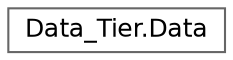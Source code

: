 digraph "Graphical Class Hierarchy"
{
 // LATEX_PDF_SIZE
  bgcolor="transparent";
  edge [fontname=Helvetica,fontsize=12,labelfontname=Helvetica,labelfontsize=10];
  node [fontname=Helvetica,fontsize=12,shape=box,height=0.2,width=0.4];
  rankdir="LR";
  Node0 [id="Node000000",label="Data_Tier.Data",height=0.2,width=0.4,color="grey40", fillcolor="white", style="filled",URL="$class_data___tier_1_1_data.html",tooltip="The Data class serves as a centralized data manager for the application. It collects data from variou..."];
}
